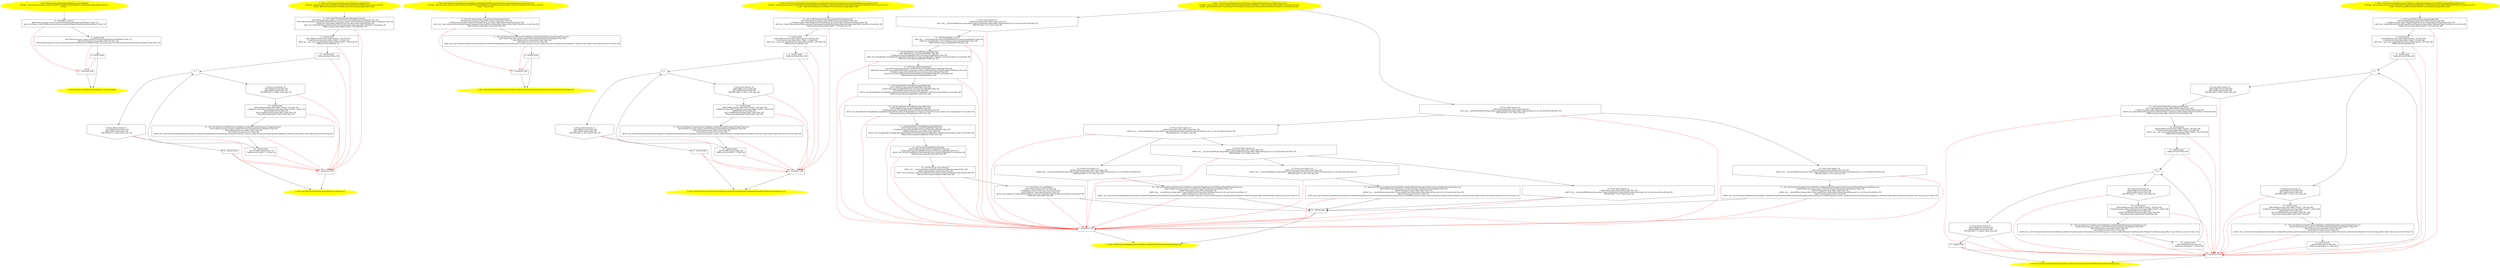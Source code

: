 /* @generated */
digraph cfg {
"org.junit.runners.model.NoGenericTypeParametersValidator.<init>(java.lang.reflect.Method).926a4b95ab3db8c13154acb5499eb45f_1" [label="1: Start NoGenericTypeParametersValidator.<init>(Method)\nFormals:  this:org.junit.runners.model.NoGenericTypeParametersValidator* method:java.lang.reflect.Method*\nLocals:  \n  " color=yellow style=filled]
	

	 "org.junit.runners.model.NoGenericTypeParametersValidator.<init>(java.lang.reflect.Method).926a4b95ab3db8c13154acb5499eb45f_1" -> "org.junit.runners.model.NoGenericTypeParametersValidator.<init>(java.lang.reflect.Method).926a4b95ab3db8c13154acb5499eb45f_4" ;
"org.junit.runners.model.NoGenericTypeParametersValidator.<init>(java.lang.reflect.Method).926a4b95ab3db8c13154acb5499eb45f_2" [label="2: Exit NoGenericTypeParametersValidator.<init>(Method) \n  " color=yellow style=filled]
	

"org.junit.runners.model.NoGenericTypeParametersValidator.<init>(java.lang.reflect.Method).926a4b95ab3db8c13154acb5499eb45f_3" [label="3:  exceptions sink \n  " shape="box"]
	

	 "org.junit.runners.model.NoGenericTypeParametersValidator.<init>(java.lang.reflect.Method).926a4b95ab3db8c13154acb5499eb45f_3" -> "org.junit.runners.model.NoGenericTypeParametersValidator.<init>(java.lang.reflect.Method).926a4b95ab3db8c13154acb5499eb45f_2" ;
"org.junit.runners.model.NoGenericTypeParametersValidator.<init>(java.lang.reflect.Method).926a4b95ab3db8c13154acb5499eb45f_4" [label="4:  Call Object.<init>() \n   n$0=*&this:org.junit.runners.model.NoGenericTypeParametersValidator* [line 14]\n  n$1=_fun_Object.<init>()(n$0:org.junit.runners.model.NoGenericTypeParametersValidator*) [line 14]\n " shape="box"]
	

	 "org.junit.runners.model.NoGenericTypeParametersValidator.<init>(java.lang.reflect.Method).926a4b95ab3db8c13154acb5499eb45f_4" -> "org.junit.runners.model.NoGenericTypeParametersValidator.<init>(java.lang.reflect.Method).926a4b95ab3db8c13154acb5499eb45f_5" ;
	 "org.junit.runners.model.NoGenericTypeParametersValidator.<init>(java.lang.reflect.Method).926a4b95ab3db8c13154acb5499eb45f_4" -> "org.junit.runners.model.NoGenericTypeParametersValidator.<init>(java.lang.reflect.Method).926a4b95ab3db8c13154acb5499eb45f_3" [color="red" ];
"org.junit.runners.model.NoGenericTypeParametersValidator.<init>(java.lang.reflect.Method).926a4b95ab3db8c13154acb5499eb45f_5" [label="5:  method_body \n   n$2=*&this:org.junit.runners.model.NoGenericTypeParametersValidator* [line 15]\n  n$3=*&method:java.lang.reflect.Method* [line 15]\n  *n$2.method:org.junit.runners.model.NoGenericTypeParametersValidator(root org.junit.runners.model.NoGenericTypeParametersValidator)=n$3 [line 15]\n " shape="box"]
	

	 "org.junit.runners.model.NoGenericTypeParametersValidator.<init>(java.lang.reflect.Method).926a4b95ab3db8c13154acb5499eb45f_5" -> "org.junit.runners.model.NoGenericTypeParametersValidator.<init>(java.lang.reflect.Method).926a4b95ab3db8c13154acb5499eb45f_6" ;
	 "org.junit.runners.model.NoGenericTypeParametersValidator.<init>(java.lang.reflect.Method).926a4b95ab3db8c13154acb5499eb45f_5" -> "org.junit.runners.model.NoGenericTypeParametersValidator.<init>(java.lang.reflect.Method).926a4b95ab3db8c13154acb5499eb45f_3" [color="red" ];
"org.junit.runners.model.NoGenericTypeParametersValidator.<init>(java.lang.reflect.Method).926a4b95ab3db8c13154acb5499eb45f_6" [label="6:  method_body \n  " shape="box"]
	

	 "org.junit.runners.model.NoGenericTypeParametersValidator.<init>(java.lang.reflect.Method).926a4b95ab3db8c13154acb5499eb45f_6" -> "org.junit.runners.model.NoGenericTypeParametersValidator.<init>(java.lang.reflect.Method).926a4b95ab3db8c13154acb5499eb45f_2" ;
	 "org.junit.runners.model.NoGenericTypeParametersValidator.<init>(java.lang.reflect.Method).926a4b95ab3db8c13154acb5499eb45f_6" -> "org.junit.runners.model.NoGenericTypeParametersValidator.<init>(java.lang.reflect.Method).926a4b95ab3db8c13154acb5499eb45f_3" [color="red" ];
"org.junit.runners.model.NoGenericTypeParametersValidator.validate(java.util.List):void.3e4088b7b89280c04db6a18aa87cb1d2_1" [label="1: Start void NoGenericTypeParametersValidator.validate(List)\nFormals:  this:org.junit.runners.model.NoGenericTypeParametersValidator* errors:java.util.List*\nLocals:  $bcvar4:void $bcvar3:void $bcvar2:void each:java.lang.reflect.Type* \n  " color=yellow style=filled]
	

	 "org.junit.runners.model.NoGenericTypeParametersValidator.validate(java.util.List):void.3e4088b7b89280c04db6a18aa87cb1d2_1" -> "org.junit.runners.model.NoGenericTypeParametersValidator.validate(java.util.List):void.3e4088b7b89280c04db6a18aa87cb1d2_4" ;
"org.junit.runners.model.NoGenericTypeParametersValidator.validate(java.util.List):void.3e4088b7b89280c04db6a18aa87cb1d2_2" [label="2: Exit void NoGenericTypeParametersValidator.validate(List) \n  " color=yellow style=filled]
	

"org.junit.runners.model.NoGenericTypeParametersValidator.validate(java.util.List):void.3e4088b7b89280c04db6a18aa87cb1d2_3" [label="3:  exceptions sink \n  " shape="box"]
	

	 "org.junit.runners.model.NoGenericTypeParametersValidator.validate(java.util.List):void.3e4088b7b89280c04db6a18aa87cb1d2_3" -> "org.junit.runners.model.NoGenericTypeParametersValidator.validate(java.util.List):void.3e4088b7b89280c04db6a18aa87cb1d2_2" ;
"org.junit.runners.model.NoGenericTypeParametersValidator.validate(java.util.List):void.3e4088b7b89280c04db6a18aa87cb1d2_4" [label="4:  Call Type[] Method.getGenericParameterTypes() \n   n$0=*&this:org.junit.runners.model.NoGenericTypeParametersValidator* [line 19]\n  n$1=*n$0.method:java.lang.reflect.Method*(root org.junit.runners.model.NoGenericTypeParametersValidator) [line 19]\n  _=*n$1:java.lang.reflect.Method*(root java.lang.reflect.Method) [line 19]\n  n$3=_fun_Type[] Method.getGenericParameterTypes()(n$1:java.lang.reflect.Method*) virtual [line 19]\n  *&$bcvar2:java.lang.reflect.Type*[_*_](*)=n$3 [line 19]\n " shape="box"]
	

	 "org.junit.runners.model.NoGenericTypeParametersValidator.validate(java.util.List):void.3e4088b7b89280c04db6a18aa87cb1d2_4" -> "org.junit.runners.model.NoGenericTypeParametersValidator.validate(java.util.List):void.3e4088b7b89280c04db6a18aa87cb1d2_5" ;
	 "org.junit.runners.model.NoGenericTypeParametersValidator.validate(java.util.List):void.3e4088b7b89280c04db6a18aa87cb1d2_4" -> "org.junit.runners.model.NoGenericTypeParametersValidator.validate(java.util.List):void.3e4088b7b89280c04db6a18aa87cb1d2_3" [color="red" ];
"org.junit.runners.model.NoGenericTypeParametersValidator.validate(java.util.List):void.3e4088b7b89280c04db6a18aa87cb1d2_5" [label="5:  method_body \n   n$4=*&$bcvar2:java.lang.reflect.Type*[_*_](*) [line 19]\n  _=*n$4:int(root java.lang.reflect.Type*[_*_]) [line 19]\n  n$6=_fun___get_array_length(n$4:java.lang.reflect.Type*[_*_](*)) [line 19]\n  *&$bcvar3:int=n$6 [line 19]\n " shape="box"]
	

	 "org.junit.runners.model.NoGenericTypeParametersValidator.validate(java.util.List):void.3e4088b7b89280c04db6a18aa87cb1d2_5" -> "org.junit.runners.model.NoGenericTypeParametersValidator.validate(java.util.List):void.3e4088b7b89280c04db6a18aa87cb1d2_6" ;
	 "org.junit.runners.model.NoGenericTypeParametersValidator.validate(java.util.List):void.3e4088b7b89280c04db6a18aa87cb1d2_5" -> "org.junit.runners.model.NoGenericTypeParametersValidator.validate(java.util.List):void.3e4088b7b89280c04db6a18aa87cb1d2_3" [color="red" ];
"org.junit.runners.model.NoGenericTypeParametersValidator.validate(java.util.List):void.3e4088b7b89280c04db6a18aa87cb1d2_6" [label="6:  method_body \n   *&$bcvar4:int=0 [line 19]\n " shape="box"]
	

	 "org.junit.runners.model.NoGenericTypeParametersValidator.validate(java.util.List):void.3e4088b7b89280c04db6a18aa87cb1d2_6" -> "org.junit.runners.model.NoGenericTypeParametersValidator.validate(java.util.List):void.3e4088b7b89280c04db6a18aa87cb1d2_9" ;
	 "org.junit.runners.model.NoGenericTypeParametersValidator.validate(java.util.List):void.3e4088b7b89280c04db6a18aa87cb1d2_6" -> "org.junit.runners.model.NoGenericTypeParametersValidator.validate(java.util.List):void.3e4088b7b89280c04db6a18aa87cb1d2_3" [color="red" ];
"org.junit.runners.model.NoGenericTypeParametersValidator.validate(java.util.List):void.3e4088b7b89280c04db6a18aa87cb1d2_7" [label="7: Prune (true branch, if) \n   n$7=*&$bcvar4:int [line 19]\n  n$8=*&$bcvar3:int [line 19]\n  PRUNE(!(n$7 >= n$8), true); [line 19]\n " shape="invhouse"]
	

	 "org.junit.runners.model.NoGenericTypeParametersValidator.validate(java.util.List):void.3e4088b7b89280c04db6a18aa87cb1d2_7" -> "org.junit.runners.model.NoGenericTypeParametersValidator.validate(java.util.List):void.3e4088b7b89280c04db6a18aa87cb1d2_10" ;
	 "org.junit.runners.model.NoGenericTypeParametersValidator.validate(java.util.List):void.3e4088b7b89280c04db6a18aa87cb1d2_7" -> "org.junit.runners.model.NoGenericTypeParametersValidator.validate(java.util.List):void.3e4088b7b89280c04db6a18aa87cb1d2_3" [color="red" ];
"org.junit.runners.model.NoGenericTypeParametersValidator.validate(java.util.List):void.3e4088b7b89280c04db6a18aa87cb1d2_8" [label="8: Prune (false branch, if) \n   n$7=*&$bcvar4:int [line 19]\n  n$8=*&$bcvar3:int [line 19]\n  PRUNE((n$7 >= n$8), false); [line 19]\n " shape="invhouse"]
	

	 "org.junit.runners.model.NoGenericTypeParametersValidator.validate(java.util.List):void.3e4088b7b89280c04db6a18aa87cb1d2_8" -> "org.junit.runners.model.NoGenericTypeParametersValidator.validate(java.util.List):void.3e4088b7b89280c04db6a18aa87cb1d2_13" ;
	 "org.junit.runners.model.NoGenericTypeParametersValidator.validate(java.util.List):void.3e4088b7b89280c04db6a18aa87cb1d2_8" -> "org.junit.runners.model.NoGenericTypeParametersValidator.validate(java.util.List):void.3e4088b7b89280c04db6a18aa87cb1d2_3" [color="red" ];
"org.junit.runners.model.NoGenericTypeParametersValidator.validate(java.util.List):void.3e4088b7b89280c04db6a18aa87cb1d2_9" [label="9: + \n  " ]
	

	 "org.junit.runners.model.NoGenericTypeParametersValidator.validate(java.util.List):void.3e4088b7b89280c04db6a18aa87cb1d2_9" -> "org.junit.runners.model.NoGenericTypeParametersValidator.validate(java.util.List):void.3e4088b7b89280c04db6a18aa87cb1d2_7" ;
	 "org.junit.runners.model.NoGenericTypeParametersValidator.validate(java.util.List):void.3e4088b7b89280c04db6a18aa87cb1d2_9" -> "org.junit.runners.model.NoGenericTypeParametersValidator.validate(java.util.List):void.3e4088b7b89280c04db6a18aa87cb1d2_8" ;
"org.junit.runners.model.NoGenericTypeParametersValidator.validate(java.util.List):void.3e4088b7b89280c04db6a18aa87cb1d2_10" [label="10:  method_body \n   n$9=*&$bcvar2:java.lang.reflect.Type*[_*_](*) [line 19]\n  _=*n$9:java.lang.reflect.Type*(root java.lang.reflect.Type*[_*_]) [line 19]\n  n$10=*&$bcvar4:int [line 19]\n  n$12=*n$9[n$10]:java.lang.reflect.Type* [line 19]\n  *&each:java.lang.reflect.Type*=n$12 [line 19]\n " shape="box"]
	

	 "org.junit.runners.model.NoGenericTypeParametersValidator.validate(java.util.List):void.3e4088b7b89280c04db6a18aa87cb1d2_10" -> "org.junit.runners.model.NoGenericTypeParametersValidator.validate(java.util.List):void.3e4088b7b89280c04db6a18aa87cb1d2_11" ;
	 "org.junit.runners.model.NoGenericTypeParametersValidator.validate(java.util.List):void.3e4088b7b89280c04db6a18aa87cb1d2_10" -> "org.junit.runners.model.NoGenericTypeParametersValidator.validate(java.util.List):void.3e4088b7b89280c04db6a18aa87cb1d2_3" [color="red" ];
"org.junit.runners.model.NoGenericTypeParametersValidator.validate(java.util.List):void.3e4088b7b89280c04db6a18aa87cb1d2_11" [label="11:  Call void NoGenericTypeParametersValidator.validateNoTypeParameterOnType(Type,List) \n   n$13=*&this:org.junit.runners.model.NoGenericTypeParametersValidator* [line 20]\n  n$14=*&each:java.lang.reflect.Type* [line 20]\n  n$15=*&errors:java.util.List* [line 20]\n  n$16=_fun_void NoGenericTypeParametersValidator.validateNoTypeParameterOnType(Type,List)(n$13:org.junit.runners.model.NoGenericTypeParametersValidator*,n$14:java.lang.reflect.Type*,n$15:java.util.List*) [line 20]\n " shape="box"]
	

	 "org.junit.runners.model.NoGenericTypeParametersValidator.validate(java.util.List):void.3e4088b7b89280c04db6a18aa87cb1d2_11" -> "org.junit.runners.model.NoGenericTypeParametersValidator.validate(java.util.List):void.3e4088b7b89280c04db6a18aa87cb1d2_12" ;
	 "org.junit.runners.model.NoGenericTypeParametersValidator.validate(java.util.List):void.3e4088b7b89280c04db6a18aa87cb1d2_11" -> "org.junit.runners.model.NoGenericTypeParametersValidator.validate(java.util.List):void.3e4088b7b89280c04db6a18aa87cb1d2_3" [color="red" ];
"org.junit.runners.model.NoGenericTypeParametersValidator.validate(java.util.List):void.3e4088b7b89280c04db6a18aa87cb1d2_12" [label="12:  method_body \n   n$17=*&$bcvar4:int [line 19]\n  *&$bcvar4:int=(n$17 + 1) [line 19]\n " shape="box"]
	

	 "org.junit.runners.model.NoGenericTypeParametersValidator.validate(java.util.List):void.3e4088b7b89280c04db6a18aa87cb1d2_12" -> "org.junit.runners.model.NoGenericTypeParametersValidator.validate(java.util.List):void.3e4088b7b89280c04db6a18aa87cb1d2_9" ;
	 "org.junit.runners.model.NoGenericTypeParametersValidator.validate(java.util.List):void.3e4088b7b89280c04db6a18aa87cb1d2_12" -> "org.junit.runners.model.NoGenericTypeParametersValidator.validate(java.util.List):void.3e4088b7b89280c04db6a18aa87cb1d2_3" [color="red" ];
"org.junit.runners.model.NoGenericTypeParametersValidator.validate(java.util.List):void.3e4088b7b89280c04db6a18aa87cb1d2_13" [label="13:  method_body \n  " shape="box"]
	

	 "org.junit.runners.model.NoGenericTypeParametersValidator.validate(java.util.List):void.3e4088b7b89280c04db6a18aa87cb1d2_13" -> "org.junit.runners.model.NoGenericTypeParametersValidator.validate(java.util.List):void.3e4088b7b89280c04db6a18aa87cb1d2_2" ;
	 "org.junit.runners.model.NoGenericTypeParametersValidator.validate(java.util.List):void.3e4088b7b89280c04db6a18aa87cb1d2_13" -> "org.junit.runners.model.NoGenericTypeParametersValidator.validate(java.util.List):void.3e4088b7b89280c04db6a18aa87cb1d2_3" [color="red" ];
"org.junit.runners.model.NoGenericTypeParametersValidator.validateNoTypeParameterOnGenericArrayType(j.1d6997e4fd994ea9397148a0c7f6451b_1" [label="1: Start void NoGenericTypeParametersValidator.validateNoTypeParameterOnGenericArrayType(GenericArrayType,List)\nFormals:  this:org.junit.runners.model.NoGenericTypeParametersValidator* arrayType:java.lang.reflect.GenericArrayType* errors:java.util.List*\nLocals:  $irvar0:void \n  " color=yellow style=filled]
	

	 "org.junit.runners.model.NoGenericTypeParametersValidator.validateNoTypeParameterOnGenericArrayType(j.1d6997e4fd994ea9397148a0c7f6451b_1" -> "org.junit.runners.model.NoGenericTypeParametersValidator.validateNoTypeParameterOnGenericArrayType(j.1d6997e4fd994ea9397148a0c7f6451b_4" ;
"org.junit.runners.model.NoGenericTypeParametersValidator.validateNoTypeParameterOnGenericArrayType(j.1d6997e4fd994ea9397148a0c7f6451b_2" [label="2: Exit void NoGenericTypeParametersValidator.validateNoTypeParameterOnGenericArrayType(GenericArrayType,List) \n  " color=yellow style=filled]
	

"org.junit.runners.model.NoGenericTypeParametersValidator.validateNoTypeParameterOnGenericArrayType(j.1d6997e4fd994ea9397148a0c7f6451b_3" [label="3:  exceptions sink \n  " shape="box"]
	

	 "org.junit.runners.model.NoGenericTypeParametersValidator.validateNoTypeParameterOnGenericArrayType(j.1d6997e4fd994ea9397148a0c7f6451b_3" -> "org.junit.runners.model.NoGenericTypeParametersValidator.validateNoTypeParameterOnGenericArrayType(j.1d6997e4fd994ea9397148a0c7f6451b_2" ;
"org.junit.runners.model.NoGenericTypeParametersValidator.validateNoTypeParameterOnGenericArrayType(j.1d6997e4fd994ea9397148a0c7f6451b_4" [label="4:  Call Type GenericArrayType.getGenericComponentType() \n   n$0=*&arrayType:java.lang.reflect.GenericArrayType* [line 56]\n  _=*n$0:java.lang.reflect.GenericArrayType*(root java.lang.reflect.GenericArrayType) [line 56]\n  n$2=_fun_Type GenericArrayType.getGenericComponentType()(n$0:java.lang.reflect.GenericArrayType*) interface virtual [line 56]\n  *&$irvar0:java.lang.reflect.Type*=n$2 [line 56]\n " shape="box"]
	

	 "org.junit.runners.model.NoGenericTypeParametersValidator.validateNoTypeParameterOnGenericArrayType(j.1d6997e4fd994ea9397148a0c7f6451b_4" -> "org.junit.runners.model.NoGenericTypeParametersValidator.validateNoTypeParameterOnGenericArrayType(j.1d6997e4fd994ea9397148a0c7f6451b_5" ;
	 "org.junit.runners.model.NoGenericTypeParametersValidator.validateNoTypeParameterOnGenericArrayType(j.1d6997e4fd994ea9397148a0c7f6451b_4" -> "org.junit.runners.model.NoGenericTypeParametersValidator.validateNoTypeParameterOnGenericArrayType(j.1d6997e4fd994ea9397148a0c7f6451b_3" [color="red" ];
"org.junit.runners.model.NoGenericTypeParametersValidator.validateNoTypeParameterOnGenericArrayType(j.1d6997e4fd994ea9397148a0c7f6451b_5" [label="5:  Call void NoGenericTypeParametersValidator.validateNoTypeParameterOnType(Type,List) \n   n$3=*&this:org.junit.runners.model.NoGenericTypeParametersValidator* [line 56]\n  n$4=*&$irvar0:java.lang.reflect.Type* [line 56]\n  n$5=*&errors:java.util.List* [line 56]\n  n$6=_fun_void NoGenericTypeParametersValidator.validateNoTypeParameterOnType(Type,List)(n$3:org.junit.runners.model.NoGenericTypeParametersValidator*,n$4:java.lang.reflect.Type*,n$5:java.util.List*) [line 56]\n " shape="box"]
	

	 "org.junit.runners.model.NoGenericTypeParametersValidator.validateNoTypeParameterOnGenericArrayType(j.1d6997e4fd994ea9397148a0c7f6451b_5" -> "org.junit.runners.model.NoGenericTypeParametersValidator.validateNoTypeParameterOnGenericArrayType(j.1d6997e4fd994ea9397148a0c7f6451b_6" ;
	 "org.junit.runners.model.NoGenericTypeParametersValidator.validateNoTypeParameterOnGenericArrayType(j.1d6997e4fd994ea9397148a0c7f6451b_5" -> "org.junit.runners.model.NoGenericTypeParametersValidator.validateNoTypeParameterOnGenericArrayType(j.1d6997e4fd994ea9397148a0c7f6451b_3" [color="red" ];
"org.junit.runners.model.NoGenericTypeParametersValidator.validateNoTypeParameterOnGenericArrayType(j.1d6997e4fd994ea9397148a0c7f6451b_6" [label="6:  method_body \n  " shape="box"]
	

	 "org.junit.runners.model.NoGenericTypeParametersValidator.validateNoTypeParameterOnGenericArrayType(j.1d6997e4fd994ea9397148a0c7f6451b_6" -> "org.junit.runners.model.NoGenericTypeParametersValidator.validateNoTypeParameterOnGenericArrayType(j.1d6997e4fd994ea9397148a0c7f6451b_2" ;
	 "org.junit.runners.model.NoGenericTypeParametersValidator.validateNoTypeParameterOnGenericArrayType(j.1d6997e4fd994ea9397148a0c7f6451b_6" -> "org.junit.runners.model.NoGenericTypeParametersValidator.validateNoTypeParameterOnGenericArrayType(j.1d6997e4fd994ea9397148a0c7f6451b_3" [color="red" ];
"org.junit.runners.model.NoGenericTypeParametersValidator.validateNoTypeParameterOnParameterizedType(.3334b3d964df669b7154c130387bc214_1" [label="1: Start void NoGenericTypeParametersValidator.validateNoTypeParameterOnParameterizedType(ParameterizedType,List)\nFormals:  this:org.junit.runners.model.NoGenericTypeParametersValidator* parameterized:java.lang.reflect.ParameterizedType* errors:java.util.List*\nLocals:  $bcvar5:void $bcvar4:void $bcvar3:void each:java.lang.reflect.Type* \n  " color=yellow style=filled]
	

	 "org.junit.runners.model.NoGenericTypeParametersValidator.validateNoTypeParameterOnParameterizedType(.3334b3d964df669b7154c130387bc214_1" -> "org.junit.runners.model.NoGenericTypeParametersValidator.validateNoTypeParameterOnParameterizedType(.3334b3d964df669b7154c130387bc214_4" ;
"org.junit.runners.model.NoGenericTypeParametersValidator.validateNoTypeParameterOnParameterizedType(.3334b3d964df669b7154c130387bc214_2" [label="2: Exit void NoGenericTypeParametersValidator.validateNoTypeParameterOnParameterizedType(ParameterizedType,List) \n  " color=yellow style=filled]
	

"org.junit.runners.model.NoGenericTypeParametersValidator.validateNoTypeParameterOnParameterizedType(.3334b3d964df669b7154c130387bc214_3" [label="3:  exceptions sink \n  " shape="box"]
	

	 "org.junit.runners.model.NoGenericTypeParametersValidator.validateNoTypeParameterOnParameterizedType(.3334b3d964df669b7154c130387bc214_3" -> "org.junit.runners.model.NoGenericTypeParametersValidator.validateNoTypeParameterOnParameterizedType(.3334b3d964df669b7154c130387bc214_2" ;
"org.junit.runners.model.NoGenericTypeParametersValidator.validateNoTypeParameterOnParameterizedType(.3334b3d964df669b7154c130387bc214_4" [label="4:  Call Type[] ParameterizedType.getActualTypeArguments() \n   n$0=*&parameterized:java.lang.reflect.ParameterizedType* [line 39]\n  _=*n$0:java.lang.reflect.ParameterizedType*(root java.lang.reflect.ParameterizedType) [line 39]\n  n$2=_fun_Type[] ParameterizedType.getActualTypeArguments()(n$0:java.lang.reflect.ParameterizedType*) interface virtual [line 39]\n  *&$bcvar3:java.lang.reflect.Type*[_*_](*)=n$2 [line 39]\n " shape="box"]
	

	 "org.junit.runners.model.NoGenericTypeParametersValidator.validateNoTypeParameterOnParameterizedType(.3334b3d964df669b7154c130387bc214_4" -> "org.junit.runners.model.NoGenericTypeParametersValidator.validateNoTypeParameterOnParameterizedType(.3334b3d964df669b7154c130387bc214_5" ;
	 "org.junit.runners.model.NoGenericTypeParametersValidator.validateNoTypeParameterOnParameterizedType(.3334b3d964df669b7154c130387bc214_4" -> "org.junit.runners.model.NoGenericTypeParametersValidator.validateNoTypeParameterOnParameterizedType(.3334b3d964df669b7154c130387bc214_3" [color="red" ];
"org.junit.runners.model.NoGenericTypeParametersValidator.validateNoTypeParameterOnParameterizedType(.3334b3d964df669b7154c130387bc214_5" [label="5:  method_body \n   n$3=*&$bcvar3:java.lang.reflect.Type*[_*_](*) [line 39]\n  _=*n$3:int(root java.lang.reflect.Type*[_*_]) [line 39]\n  n$5=_fun___get_array_length(n$3:java.lang.reflect.Type*[_*_](*)) [line 39]\n  *&$bcvar4:int=n$5 [line 39]\n " shape="box"]
	

	 "org.junit.runners.model.NoGenericTypeParametersValidator.validateNoTypeParameterOnParameterizedType(.3334b3d964df669b7154c130387bc214_5" -> "org.junit.runners.model.NoGenericTypeParametersValidator.validateNoTypeParameterOnParameterizedType(.3334b3d964df669b7154c130387bc214_6" ;
	 "org.junit.runners.model.NoGenericTypeParametersValidator.validateNoTypeParameterOnParameterizedType(.3334b3d964df669b7154c130387bc214_5" -> "org.junit.runners.model.NoGenericTypeParametersValidator.validateNoTypeParameterOnParameterizedType(.3334b3d964df669b7154c130387bc214_3" [color="red" ];
"org.junit.runners.model.NoGenericTypeParametersValidator.validateNoTypeParameterOnParameterizedType(.3334b3d964df669b7154c130387bc214_6" [label="6:  method_body \n   *&$bcvar5:int=0 [line 39]\n " shape="box"]
	

	 "org.junit.runners.model.NoGenericTypeParametersValidator.validateNoTypeParameterOnParameterizedType(.3334b3d964df669b7154c130387bc214_6" -> "org.junit.runners.model.NoGenericTypeParametersValidator.validateNoTypeParameterOnParameterizedType(.3334b3d964df669b7154c130387bc214_9" ;
	 "org.junit.runners.model.NoGenericTypeParametersValidator.validateNoTypeParameterOnParameterizedType(.3334b3d964df669b7154c130387bc214_6" -> "org.junit.runners.model.NoGenericTypeParametersValidator.validateNoTypeParameterOnParameterizedType(.3334b3d964df669b7154c130387bc214_3" [color="red" ];
"org.junit.runners.model.NoGenericTypeParametersValidator.validateNoTypeParameterOnParameterizedType(.3334b3d964df669b7154c130387bc214_7" [label="7: Prune (true branch, if) \n   n$6=*&$bcvar5:int [line 39]\n  n$7=*&$bcvar4:int [line 39]\n  PRUNE(!(n$6 >= n$7), true); [line 39]\n " shape="invhouse"]
	

	 "org.junit.runners.model.NoGenericTypeParametersValidator.validateNoTypeParameterOnParameterizedType(.3334b3d964df669b7154c130387bc214_7" -> "org.junit.runners.model.NoGenericTypeParametersValidator.validateNoTypeParameterOnParameterizedType(.3334b3d964df669b7154c130387bc214_10" ;
	 "org.junit.runners.model.NoGenericTypeParametersValidator.validateNoTypeParameterOnParameterizedType(.3334b3d964df669b7154c130387bc214_7" -> "org.junit.runners.model.NoGenericTypeParametersValidator.validateNoTypeParameterOnParameterizedType(.3334b3d964df669b7154c130387bc214_3" [color="red" ];
"org.junit.runners.model.NoGenericTypeParametersValidator.validateNoTypeParameterOnParameterizedType(.3334b3d964df669b7154c130387bc214_8" [label="8: Prune (false branch, if) \n   n$6=*&$bcvar5:int [line 39]\n  n$7=*&$bcvar4:int [line 39]\n  PRUNE((n$6 >= n$7), false); [line 39]\n " shape="invhouse"]
	

	 "org.junit.runners.model.NoGenericTypeParametersValidator.validateNoTypeParameterOnParameterizedType(.3334b3d964df669b7154c130387bc214_8" -> "org.junit.runners.model.NoGenericTypeParametersValidator.validateNoTypeParameterOnParameterizedType(.3334b3d964df669b7154c130387bc214_13" ;
	 "org.junit.runners.model.NoGenericTypeParametersValidator.validateNoTypeParameterOnParameterizedType(.3334b3d964df669b7154c130387bc214_8" -> "org.junit.runners.model.NoGenericTypeParametersValidator.validateNoTypeParameterOnParameterizedType(.3334b3d964df669b7154c130387bc214_3" [color="red" ];
"org.junit.runners.model.NoGenericTypeParametersValidator.validateNoTypeParameterOnParameterizedType(.3334b3d964df669b7154c130387bc214_9" [label="9: + \n  " ]
	

	 "org.junit.runners.model.NoGenericTypeParametersValidator.validateNoTypeParameterOnParameterizedType(.3334b3d964df669b7154c130387bc214_9" -> "org.junit.runners.model.NoGenericTypeParametersValidator.validateNoTypeParameterOnParameterizedType(.3334b3d964df669b7154c130387bc214_7" ;
	 "org.junit.runners.model.NoGenericTypeParametersValidator.validateNoTypeParameterOnParameterizedType(.3334b3d964df669b7154c130387bc214_9" -> "org.junit.runners.model.NoGenericTypeParametersValidator.validateNoTypeParameterOnParameterizedType(.3334b3d964df669b7154c130387bc214_8" ;
"org.junit.runners.model.NoGenericTypeParametersValidator.validateNoTypeParameterOnParameterizedType(.3334b3d964df669b7154c130387bc214_10" [label="10:  method_body \n   n$8=*&$bcvar3:java.lang.reflect.Type*[_*_](*) [line 39]\n  _=*n$8:java.lang.reflect.Type*(root java.lang.reflect.Type*[_*_]) [line 39]\n  n$9=*&$bcvar5:int [line 39]\n  n$11=*n$8[n$9]:java.lang.reflect.Type* [line 39]\n  *&each:java.lang.reflect.Type*=n$11 [line 39]\n " shape="box"]
	

	 "org.junit.runners.model.NoGenericTypeParametersValidator.validateNoTypeParameterOnParameterizedType(.3334b3d964df669b7154c130387bc214_10" -> "org.junit.runners.model.NoGenericTypeParametersValidator.validateNoTypeParameterOnParameterizedType(.3334b3d964df669b7154c130387bc214_11" ;
	 "org.junit.runners.model.NoGenericTypeParametersValidator.validateNoTypeParameterOnParameterizedType(.3334b3d964df669b7154c130387bc214_10" -> "org.junit.runners.model.NoGenericTypeParametersValidator.validateNoTypeParameterOnParameterizedType(.3334b3d964df669b7154c130387bc214_3" [color="red" ];
"org.junit.runners.model.NoGenericTypeParametersValidator.validateNoTypeParameterOnParameterizedType(.3334b3d964df669b7154c130387bc214_11" [label="11:  Call void NoGenericTypeParametersValidator.validateNoTypeParameterOnType(Type,List) \n   n$12=*&this:org.junit.runners.model.NoGenericTypeParametersValidator* [line 40]\n  n$13=*&each:java.lang.reflect.Type* [line 40]\n  n$14=*&errors:java.util.List* [line 40]\n  n$15=_fun_void NoGenericTypeParametersValidator.validateNoTypeParameterOnType(Type,List)(n$12:org.junit.runners.model.NoGenericTypeParametersValidator*,n$13:java.lang.reflect.Type*,n$14:java.util.List*) [line 40]\n " shape="box"]
	

	 "org.junit.runners.model.NoGenericTypeParametersValidator.validateNoTypeParameterOnParameterizedType(.3334b3d964df669b7154c130387bc214_11" -> "org.junit.runners.model.NoGenericTypeParametersValidator.validateNoTypeParameterOnParameterizedType(.3334b3d964df669b7154c130387bc214_12" ;
	 "org.junit.runners.model.NoGenericTypeParametersValidator.validateNoTypeParameterOnParameterizedType(.3334b3d964df669b7154c130387bc214_11" -> "org.junit.runners.model.NoGenericTypeParametersValidator.validateNoTypeParameterOnParameterizedType(.3334b3d964df669b7154c130387bc214_3" [color="red" ];
"org.junit.runners.model.NoGenericTypeParametersValidator.validateNoTypeParameterOnParameterizedType(.3334b3d964df669b7154c130387bc214_12" [label="12:  method_body \n   n$16=*&$bcvar5:int [line 39]\n  *&$bcvar5:int=(n$16 + 1) [line 39]\n " shape="box"]
	

	 "org.junit.runners.model.NoGenericTypeParametersValidator.validateNoTypeParameterOnParameterizedType(.3334b3d964df669b7154c130387bc214_12" -> "org.junit.runners.model.NoGenericTypeParametersValidator.validateNoTypeParameterOnParameterizedType(.3334b3d964df669b7154c130387bc214_9" ;
	 "org.junit.runners.model.NoGenericTypeParametersValidator.validateNoTypeParameterOnParameterizedType(.3334b3d964df669b7154c130387bc214_12" -> "org.junit.runners.model.NoGenericTypeParametersValidator.validateNoTypeParameterOnParameterizedType(.3334b3d964df669b7154c130387bc214_3" [color="red" ];
"org.junit.runners.model.NoGenericTypeParametersValidator.validateNoTypeParameterOnParameterizedType(.3334b3d964df669b7154c130387bc214_13" [label="13:  method_body \n  " shape="box"]
	

	 "org.junit.runners.model.NoGenericTypeParametersValidator.validateNoTypeParameterOnParameterizedType(.3334b3d964df669b7154c130387bc214_13" -> "org.junit.runners.model.NoGenericTypeParametersValidator.validateNoTypeParameterOnParameterizedType(.3334b3d964df669b7154c130387bc214_2" ;
	 "org.junit.runners.model.NoGenericTypeParametersValidator.validateNoTypeParameterOnParameterizedType(.3334b3d964df669b7154c130387bc214_13" -> "org.junit.runners.model.NoGenericTypeParametersValidator.validateNoTypeParameterOnParameterizedType(.3334b3d964df669b7154c130387bc214_3" [color="red" ];
"org.junit.runners.model.NoGenericTypeParametersValidator.validateNoTypeParameterOnType(java.lang.ref.2c2c96c562a610486c2ae596e5d0291f_1" [label="1: Start void NoGenericTypeParametersValidator.validateNoTypeParameterOnType(Type,List)\nFormals:  this:org.junit.runners.model.NoGenericTypeParametersValidator* type:java.lang.reflect.Type* errors:java.util.List*\nLocals:  $irvar8:void $irvar7:void $irvar6:void $irvar5:void $irvar4:void $irvar3:void $irvar2:void $irvar1:void $irvar0:void \n  " color=yellow style=filled]
	

	 "org.junit.runners.model.NoGenericTypeParametersValidator.validateNoTypeParameterOnType(java.lang.ref.2c2c96c562a610486c2ae596e5d0291f_1" -> "org.junit.runners.model.NoGenericTypeParametersValidator.validateNoTypeParameterOnType(java.lang.ref.2c2c96c562a610486c2ae596e5d0291f_4" ;
	 "org.junit.runners.model.NoGenericTypeParametersValidator.validateNoTypeParameterOnType(java.lang.ref.2c2c96c562a610486c2ae596e5d0291f_1" -> "org.junit.runners.model.NoGenericTypeParametersValidator.validateNoTypeParameterOnType(java.lang.ref.2c2c96c562a610486c2ae596e5d0291f_5" ;
"org.junit.runners.model.NoGenericTypeParametersValidator.validateNoTypeParameterOnType(java.lang.ref.2c2c96c562a610486c2ae596e5d0291f_2" [label="2: Exit void NoGenericTypeParametersValidator.validateNoTypeParameterOnType(Type,List) \n  " color=yellow style=filled]
	

"org.junit.runners.model.NoGenericTypeParametersValidator.validateNoTypeParameterOnType(java.lang.ref.2c2c96c562a610486c2ae596e5d0291f_3" [label="3:  exceptions sink \n  " shape="box"]
	

	 "org.junit.runners.model.NoGenericTypeParametersValidator.validateNoTypeParameterOnType(java.lang.ref.2c2c96c562a610486c2ae596e5d0291f_3" -> "org.junit.runners.model.NoGenericTypeParametersValidator.validateNoTypeParameterOnType(java.lang.ref.2c2c96c562a610486c2ae596e5d0291f_2" ;
"org.junit.runners.model.NoGenericTypeParametersValidator.validateNoTypeParameterOnType(java.lang.ref.2c2c96c562a610486c2ae596e5d0291f_4" [label="4: Prune (true branch, if) \n   n$0=*&type:java.lang.reflect.Type* [line 25]\n  n$1=_fun___instanceof(n$0:java.lang.reflect.Type*,sizeof(t=java.lang.reflect.TypeVariable;sub_t=( sub )(instof)):void) [line 25]\n  PRUNE(!(n$1 == 0), true); [line 25]\n " shape="invhouse"]
	

	 "org.junit.runners.model.NoGenericTypeParametersValidator.validateNoTypeParameterOnType(java.lang.ref.2c2c96c562a610486c2ae596e5d0291f_4" -> "org.junit.runners.model.NoGenericTypeParametersValidator.validateNoTypeParameterOnType(java.lang.ref.2c2c96c562a610486c2ae596e5d0291f_6" ;
	 "org.junit.runners.model.NoGenericTypeParametersValidator.validateNoTypeParameterOnType(java.lang.ref.2c2c96c562a610486c2ae596e5d0291f_4" -> "org.junit.runners.model.NoGenericTypeParametersValidator.validateNoTypeParameterOnType(java.lang.ref.2c2c96c562a610486c2ae596e5d0291f_3" [color="red" ];
"org.junit.runners.model.NoGenericTypeParametersValidator.validateNoTypeParameterOnType(java.lang.ref.2c2c96c562a610486c2ae596e5d0291f_5" [label="5: Prune (false branch, if) \n   n$0=*&type:java.lang.reflect.Type* [line 25]\n  n$1=_fun___instanceof(n$0:java.lang.reflect.Type*,sizeof(t=java.lang.reflect.TypeVariable;sub_t=( sub )(instof)):void) [line 25]\n  PRUNE((n$1 == 0), false); [line 25]\n " shape="invhouse"]
	

	 "org.junit.runners.model.NoGenericTypeParametersValidator.validateNoTypeParameterOnType(java.lang.ref.2c2c96c562a610486c2ae596e5d0291f_5" -> "org.junit.runners.model.NoGenericTypeParametersValidator.validateNoTypeParameterOnType(java.lang.ref.2c2c96c562a610486c2ae596e5d0291f_15" ;
	 "org.junit.runners.model.NoGenericTypeParametersValidator.validateNoTypeParameterOnType(java.lang.ref.2c2c96c562a610486c2ae596e5d0291f_5" -> "org.junit.runners.model.NoGenericTypeParametersValidator.validateNoTypeParameterOnType(java.lang.ref.2c2c96c562a610486c2ae596e5d0291f_16" ;
	 "org.junit.runners.model.NoGenericTypeParametersValidator.validateNoTypeParameterOnType(java.lang.ref.2c2c96c562a610486c2ae596e5d0291f_5" -> "org.junit.runners.model.NoGenericTypeParametersValidator.validateNoTypeParameterOnType(java.lang.ref.2c2c96c562a610486c2ae596e5d0291f_3" [color="red" ];
"org.junit.runners.model.NoGenericTypeParametersValidator.validateNoTypeParameterOnType(java.lang.ref.2c2c96c562a610486c2ae596e5d0291f_6" [label="6:  Call StringBuilder.<init>() \n   n$2=_fun___new(sizeof(t=java.lang.StringBuilder):java.lang.StringBuilder*) [line 26]\n  n$3=_fun_StringBuilder.<init>()(n$2:java.lang.StringBuilder*) [line 26]\n  *&$irvar0:java.lang.StringBuilder*=n$2 [line 26]\n " shape="box"]
	

	 "org.junit.runners.model.NoGenericTypeParametersValidator.validateNoTypeParameterOnType(java.lang.ref.2c2c96c562a610486c2ae596e5d0291f_6" -> "org.junit.runners.model.NoGenericTypeParametersValidator.validateNoTypeParameterOnType(java.lang.ref.2c2c96c562a610486c2ae596e5d0291f_7" ;
	 "org.junit.runners.model.NoGenericTypeParametersValidator.validateNoTypeParameterOnType(java.lang.ref.2c2c96c562a610486c2ae596e5d0291f_6" -> "org.junit.runners.model.NoGenericTypeParametersValidator.validateNoTypeParameterOnType(java.lang.ref.2c2c96c562a610486c2ae596e5d0291f_3" [color="red" ];
"org.junit.runners.model.NoGenericTypeParametersValidator.validateNoTypeParameterOnType(java.lang.ref.2c2c96c562a610486c2ae596e5d0291f_7" [label="7:  Call StringBuilder StringBuilder.append(String) \n   n$4=*&$irvar0:java.lang.StringBuilder* [line 26]\n  _=*n$4:java.lang.StringBuilder*(root java.lang.StringBuilder) [line 26]\n  n$6=_fun_StringBuilder StringBuilder.append(String)(n$4:java.lang.StringBuilder*,\"Method \":java.lang.Object*) virtual [line 26]\n  *&$irvar1:java.lang.StringBuilder*=n$6 [line 26]\n " shape="box"]
	

	 "org.junit.runners.model.NoGenericTypeParametersValidator.validateNoTypeParameterOnType(java.lang.ref.2c2c96c562a610486c2ae596e5d0291f_7" -> "org.junit.runners.model.NoGenericTypeParametersValidator.validateNoTypeParameterOnType(java.lang.ref.2c2c96c562a610486c2ae596e5d0291f_8" ;
	 "org.junit.runners.model.NoGenericTypeParametersValidator.validateNoTypeParameterOnType(java.lang.ref.2c2c96c562a610486c2ae596e5d0291f_7" -> "org.junit.runners.model.NoGenericTypeParametersValidator.validateNoTypeParameterOnType(java.lang.ref.2c2c96c562a610486c2ae596e5d0291f_3" [color="red" ];
"org.junit.runners.model.NoGenericTypeParametersValidator.validateNoTypeParameterOnType(java.lang.ref.2c2c96c562a610486c2ae596e5d0291f_8" [label="8:  Call String Method.getName() \n   n$7=*&this:org.junit.runners.model.NoGenericTypeParametersValidator* [line 26]\n  n$8=*n$7.method:java.lang.reflect.Method*(root org.junit.runners.model.NoGenericTypeParametersValidator) [line 26]\n  _=*n$8:java.lang.reflect.Method*(root java.lang.reflect.Method) [line 26]\n  n$10=_fun_String Method.getName()(n$8:java.lang.reflect.Method*) virtual [line 26]\n  *&$irvar2:java.lang.String*=n$10 [line 26]\n " shape="box"]
	

	 "org.junit.runners.model.NoGenericTypeParametersValidator.validateNoTypeParameterOnType(java.lang.ref.2c2c96c562a610486c2ae596e5d0291f_8" -> "org.junit.runners.model.NoGenericTypeParametersValidator.validateNoTypeParameterOnType(java.lang.ref.2c2c96c562a610486c2ae596e5d0291f_9" ;
	 "org.junit.runners.model.NoGenericTypeParametersValidator.validateNoTypeParameterOnType(java.lang.ref.2c2c96c562a610486c2ae596e5d0291f_8" -> "org.junit.runners.model.NoGenericTypeParametersValidator.validateNoTypeParameterOnType(java.lang.ref.2c2c96c562a610486c2ae596e5d0291f_3" [color="red" ];
"org.junit.runners.model.NoGenericTypeParametersValidator.validateNoTypeParameterOnType(java.lang.ref.2c2c96c562a610486c2ae596e5d0291f_9" [label="9:  Call StringBuilder StringBuilder.append(String) \n   n$11=*&$irvar1:java.lang.StringBuilder* [line 26]\n  _=*n$11:java.lang.StringBuilder*(root java.lang.StringBuilder) [line 26]\n  n$13=*&$irvar2:java.lang.String* [line 26]\n  n$14=_fun_StringBuilder StringBuilder.append(String)(n$11:java.lang.StringBuilder*,n$13:java.lang.String*) virtual [line 26]\n  *&$irvar3:java.lang.StringBuilder*=n$14 [line 26]\n " shape="box"]
	

	 "org.junit.runners.model.NoGenericTypeParametersValidator.validateNoTypeParameterOnType(java.lang.ref.2c2c96c562a610486c2ae596e5d0291f_9" -> "org.junit.runners.model.NoGenericTypeParametersValidator.validateNoTypeParameterOnType(java.lang.ref.2c2c96c562a610486c2ae596e5d0291f_10" ;
	 "org.junit.runners.model.NoGenericTypeParametersValidator.validateNoTypeParameterOnType(java.lang.ref.2c2c96c562a610486c2ae596e5d0291f_9" -> "org.junit.runners.model.NoGenericTypeParametersValidator.validateNoTypeParameterOnType(java.lang.ref.2c2c96c562a610486c2ae596e5d0291f_3" [color="red" ];
"org.junit.runners.model.NoGenericTypeParametersValidator.validateNoTypeParameterOnType(java.lang.ref.2c2c96c562a610486c2ae596e5d0291f_10" [label="10:  Call StringBuilder StringBuilder.append(String) \n   n$15=*&$irvar3:java.lang.StringBuilder* [line 26]\n  _=*n$15:java.lang.StringBuilder*(root java.lang.StringBuilder) [line 26]\n  n$17=_fun_StringBuilder StringBuilder.append(String)(n$15:java.lang.StringBuilder*,\"() contains unresolved type variable \":java.lang.Object*) virtual [line 26]\n  *&$irvar4:java.lang.StringBuilder*=n$17 [line 26]\n " shape="box"]
	

	 "org.junit.runners.model.NoGenericTypeParametersValidator.validateNoTypeParameterOnType(java.lang.ref.2c2c96c562a610486c2ae596e5d0291f_10" -> "org.junit.runners.model.NoGenericTypeParametersValidator.validateNoTypeParameterOnType(java.lang.ref.2c2c96c562a610486c2ae596e5d0291f_11" ;
	 "org.junit.runners.model.NoGenericTypeParametersValidator.validateNoTypeParameterOnType(java.lang.ref.2c2c96c562a610486c2ae596e5d0291f_10" -> "org.junit.runners.model.NoGenericTypeParametersValidator.validateNoTypeParameterOnType(java.lang.ref.2c2c96c562a610486c2ae596e5d0291f_3" [color="red" ];
"org.junit.runners.model.NoGenericTypeParametersValidator.validateNoTypeParameterOnType(java.lang.ref.2c2c96c562a610486c2ae596e5d0291f_11" [label="11:  Call StringBuilder StringBuilder.append(Object) \n   n$18=*&$irvar4:java.lang.StringBuilder* [line 26]\n  _=*n$18:java.lang.StringBuilder*(root java.lang.StringBuilder) [line 26]\n  n$20=*&type:java.lang.reflect.Type* [line 26]\n  n$21=_fun_StringBuilder StringBuilder.append(Object)(n$18:java.lang.StringBuilder*,n$20:java.lang.reflect.Type*) virtual [line 26]\n  *&$irvar5:java.lang.StringBuilder*=n$21 [line 26]\n " shape="box"]
	

	 "org.junit.runners.model.NoGenericTypeParametersValidator.validateNoTypeParameterOnType(java.lang.ref.2c2c96c562a610486c2ae596e5d0291f_11" -> "org.junit.runners.model.NoGenericTypeParametersValidator.validateNoTypeParameterOnType(java.lang.ref.2c2c96c562a610486c2ae596e5d0291f_12" ;
	 "org.junit.runners.model.NoGenericTypeParametersValidator.validateNoTypeParameterOnType(java.lang.ref.2c2c96c562a610486c2ae596e5d0291f_11" -> "org.junit.runners.model.NoGenericTypeParametersValidator.validateNoTypeParameterOnType(java.lang.ref.2c2c96c562a610486c2ae596e5d0291f_3" [color="red" ];
"org.junit.runners.model.NoGenericTypeParametersValidator.validateNoTypeParameterOnType(java.lang.ref.2c2c96c562a610486c2ae596e5d0291f_12" [label="12:  Call String StringBuilder.toString() \n   n$22=*&$irvar5:java.lang.StringBuilder* [line 26]\n  _=*n$22:java.lang.StringBuilder*(root java.lang.StringBuilder) [line 26]\n  n$24=_fun_String StringBuilder.toString()(n$22:java.lang.StringBuilder*) virtual [line 26]\n  *&$irvar6:java.lang.String*=n$24 [line 26]\n " shape="box"]
	

	 "org.junit.runners.model.NoGenericTypeParametersValidator.validateNoTypeParameterOnType(java.lang.ref.2c2c96c562a610486c2ae596e5d0291f_12" -> "org.junit.runners.model.NoGenericTypeParametersValidator.validateNoTypeParameterOnType(java.lang.ref.2c2c96c562a610486c2ae596e5d0291f_13" ;
	 "org.junit.runners.model.NoGenericTypeParametersValidator.validateNoTypeParameterOnType(java.lang.ref.2c2c96c562a610486c2ae596e5d0291f_12" -> "org.junit.runners.model.NoGenericTypeParametersValidator.validateNoTypeParameterOnType(java.lang.ref.2c2c96c562a610486c2ae596e5d0291f_3" [color="red" ];
"org.junit.runners.model.NoGenericTypeParametersValidator.validateNoTypeParameterOnType(java.lang.ref.2c2c96c562a610486c2ae596e5d0291f_13" [label="13:  Call Exception.<init>(String) \n   n$25=_fun___new(sizeof(t=java.lang.Exception):java.lang.Exception*) [line 26]\n  n$26=*&$irvar6:java.lang.String* [line 26]\n  n$27=_fun_Exception.<init>(String)(n$25:java.lang.Exception*,n$26:java.lang.String*) [line 26]\n  *&$irvar7:java.lang.Exception*=n$25 [line 26]\n " shape="box"]
	

	 "org.junit.runners.model.NoGenericTypeParametersValidator.validateNoTypeParameterOnType(java.lang.ref.2c2c96c562a610486c2ae596e5d0291f_13" -> "org.junit.runners.model.NoGenericTypeParametersValidator.validateNoTypeParameterOnType(java.lang.ref.2c2c96c562a610486c2ae596e5d0291f_14" ;
	 "org.junit.runners.model.NoGenericTypeParametersValidator.validateNoTypeParameterOnType(java.lang.ref.2c2c96c562a610486c2ae596e5d0291f_13" -> "org.junit.runners.model.NoGenericTypeParametersValidator.validateNoTypeParameterOnType(java.lang.ref.2c2c96c562a610486c2ae596e5d0291f_3" [color="red" ];
"org.junit.runners.model.NoGenericTypeParametersValidator.validateNoTypeParameterOnType(java.lang.ref.2c2c96c562a610486c2ae596e5d0291f_14" [label="14:  Call boolean List.add(Object) \n   n$28=*&errors:java.util.List* [line 26]\n  _=*n$28:java.util.List*(root java.util.List) [line 26]\n  n$30=*&$irvar7:java.lang.Exception* [line 26]\n  n$31=_fun_boolean List.add(Object)(n$28:java.util.List*,n$30:java.lang.Exception*) interface virtual [line 26]\n  *&$irvar8:_Bool=n$31 [line 26]\n " shape="box"]
	

	 "org.junit.runners.model.NoGenericTypeParametersValidator.validateNoTypeParameterOnType(java.lang.ref.2c2c96c562a610486c2ae596e5d0291f_14" -> "org.junit.runners.model.NoGenericTypeParametersValidator.validateNoTypeParameterOnType(java.lang.ref.2c2c96c562a610486c2ae596e5d0291f_24" ;
	 "org.junit.runners.model.NoGenericTypeParametersValidator.validateNoTypeParameterOnType(java.lang.ref.2c2c96c562a610486c2ae596e5d0291f_14" -> "org.junit.runners.model.NoGenericTypeParametersValidator.validateNoTypeParameterOnType(java.lang.ref.2c2c96c562a610486c2ae596e5d0291f_3" [color="red" ];
"org.junit.runners.model.NoGenericTypeParametersValidator.validateNoTypeParameterOnType(java.lang.ref.2c2c96c562a610486c2ae596e5d0291f_15" [label="15: Prune (true branch, if) \n   n$32=*&type:java.lang.reflect.Type* [line 28]\n  n$33=_fun___instanceof(n$32:java.lang.reflect.Type*,sizeof(t=java.lang.reflect.ParameterizedType;sub_t=( sub )(instof)):void) [line 28]\n  PRUNE(!(n$33 == 0), true); [line 28]\n " shape="invhouse"]
	

	 "org.junit.runners.model.NoGenericTypeParametersValidator.validateNoTypeParameterOnType(java.lang.ref.2c2c96c562a610486c2ae596e5d0291f_15" -> "org.junit.runners.model.NoGenericTypeParametersValidator.validateNoTypeParameterOnType(java.lang.ref.2c2c96c562a610486c2ae596e5d0291f_17" ;
	 "org.junit.runners.model.NoGenericTypeParametersValidator.validateNoTypeParameterOnType(java.lang.ref.2c2c96c562a610486c2ae596e5d0291f_15" -> "org.junit.runners.model.NoGenericTypeParametersValidator.validateNoTypeParameterOnType(java.lang.ref.2c2c96c562a610486c2ae596e5d0291f_3" [color="red" ];
"org.junit.runners.model.NoGenericTypeParametersValidator.validateNoTypeParameterOnType(java.lang.ref.2c2c96c562a610486c2ae596e5d0291f_16" [label="16: Prune (false branch, if) \n   n$32=*&type:java.lang.reflect.Type* [line 28]\n  n$33=_fun___instanceof(n$32:java.lang.reflect.Type*,sizeof(t=java.lang.reflect.ParameterizedType;sub_t=( sub )(instof)):void) [line 28]\n  PRUNE((n$33 == 0), false); [line 28]\n " shape="invhouse"]
	

	 "org.junit.runners.model.NoGenericTypeParametersValidator.validateNoTypeParameterOnType(java.lang.ref.2c2c96c562a610486c2ae596e5d0291f_16" -> "org.junit.runners.model.NoGenericTypeParametersValidator.validateNoTypeParameterOnType(java.lang.ref.2c2c96c562a610486c2ae596e5d0291f_18" ;
	 "org.junit.runners.model.NoGenericTypeParametersValidator.validateNoTypeParameterOnType(java.lang.ref.2c2c96c562a610486c2ae596e5d0291f_16" -> "org.junit.runners.model.NoGenericTypeParametersValidator.validateNoTypeParameterOnType(java.lang.ref.2c2c96c562a610486c2ae596e5d0291f_19" ;
	 "org.junit.runners.model.NoGenericTypeParametersValidator.validateNoTypeParameterOnType(java.lang.ref.2c2c96c562a610486c2ae596e5d0291f_16" -> "org.junit.runners.model.NoGenericTypeParametersValidator.validateNoTypeParameterOnType(java.lang.ref.2c2c96c562a610486c2ae596e5d0291f_3" [color="red" ];
"org.junit.runners.model.NoGenericTypeParametersValidator.validateNoTypeParameterOnType(java.lang.ref.2c2c96c562a610486c2ae596e5d0291f_17" [label="17:  Call void NoGenericTypeParametersValidator.validateNoTypeParameterOnParameterizedType(ParameterizedType,List) \n   n$34=*&this:org.junit.runners.model.NoGenericTypeParametersValidator* [line 29]\n  n$35=*&type:java.lang.reflect.Type* [line 29]\n  n$36=_fun___cast(n$35:java.lang.reflect.Type*,sizeof(t=java.lang.reflect.ParameterizedType;sub_t=( sub )(cast)):void) [line 29]\n  n$37=*&errors:java.util.List* [line 29]\n  n$38=_fun_void NoGenericTypeParametersValidator.validateNoTypeParameterOnParameterizedType(ParameterizedType,List)(n$34:org.junit.runners.model.NoGenericTypeParametersValidator*,n$36:java.lang.reflect.ParameterizedType*,n$37:java.util.List*) [line 29]\n " shape="box"]
	

	 "org.junit.runners.model.NoGenericTypeParametersValidator.validateNoTypeParameterOnType(java.lang.ref.2c2c96c562a610486c2ae596e5d0291f_17" -> "org.junit.runners.model.NoGenericTypeParametersValidator.validateNoTypeParameterOnType(java.lang.ref.2c2c96c562a610486c2ae596e5d0291f_24" ;
	 "org.junit.runners.model.NoGenericTypeParametersValidator.validateNoTypeParameterOnType(java.lang.ref.2c2c96c562a610486c2ae596e5d0291f_17" -> "org.junit.runners.model.NoGenericTypeParametersValidator.validateNoTypeParameterOnType(java.lang.ref.2c2c96c562a610486c2ae596e5d0291f_3" [color="red" ];
"org.junit.runners.model.NoGenericTypeParametersValidator.validateNoTypeParameterOnType(java.lang.ref.2c2c96c562a610486c2ae596e5d0291f_18" [label="18: Prune (true branch, if) \n   n$39=*&type:java.lang.reflect.Type* [line 30]\n  n$40=_fun___instanceof(n$39:java.lang.reflect.Type*,sizeof(t=java.lang.reflect.WildcardType;sub_t=( sub )(instof)):void) [line 30]\n  PRUNE(!(n$40 == 0), true); [line 30]\n " shape="invhouse"]
	

	 "org.junit.runners.model.NoGenericTypeParametersValidator.validateNoTypeParameterOnType(java.lang.ref.2c2c96c562a610486c2ae596e5d0291f_18" -> "org.junit.runners.model.NoGenericTypeParametersValidator.validateNoTypeParameterOnType(java.lang.ref.2c2c96c562a610486c2ae596e5d0291f_20" ;
	 "org.junit.runners.model.NoGenericTypeParametersValidator.validateNoTypeParameterOnType(java.lang.ref.2c2c96c562a610486c2ae596e5d0291f_18" -> "org.junit.runners.model.NoGenericTypeParametersValidator.validateNoTypeParameterOnType(java.lang.ref.2c2c96c562a610486c2ae596e5d0291f_3" [color="red" ];
"org.junit.runners.model.NoGenericTypeParametersValidator.validateNoTypeParameterOnType(java.lang.ref.2c2c96c562a610486c2ae596e5d0291f_19" [label="19: Prune (false branch, if) \n   n$39=*&type:java.lang.reflect.Type* [line 30]\n  n$40=_fun___instanceof(n$39:java.lang.reflect.Type*,sizeof(t=java.lang.reflect.WildcardType;sub_t=( sub )(instof)):void) [line 30]\n  PRUNE((n$40 == 0), false); [line 30]\n " shape="invhouse"]
	

	 "org.junit.runners.model.NoGenericTypeParametersValidator.validateNoTypeParameterOnType(java.lang.ref.2c2c96c562a610486c2ae596e5d0291f_19" -> "org.junit.runners.model.NoGenericTypeParametersValidator.validateNoTypeParameterOnType(java.lang.ref.2c2c96c562a610486c2ae596e5d0291f_21" ;
	 "org.junit.runners.model.NoGenericTypeParametersValidator.validateNoTypeParameterOnType(java.lang.ref.2c2c96c562a610486c2ae596e5d0291f_19" -> "org.junit.runners.model.NoGenericTypeParametersValidator.validateNoTypeParameterOnType(java.lang.ref.2c2c96c562a610486c2ae596e5d0291f_22" ;
	 "org.junit.runners.model.NoGenericTypeParametersValidator.validateNoTypeParameterOnType(java.lang.ref.2c2c96c562a610486c2ae596e5d0291f_19" -> "org.junit.runners.model.NoGenericTypeParametersValidator.validateNoTypeParameterOnType(java.lang.ref.2c2c96c562a610486c2ae596e5d0291f_3" [color="red" ];
"org.junit.runners.model.NoGenericTypeParametersValidator.validateNoTypeParameterOnType(java.lang.ref.2c2c96c562a610486c2ae596e5d0291f_20" [label="20:  Call void NoGenericTypeParametersValidator.validateNoTypeParameterOnWildcardType(WildcardType,List) \n   n$41=*&this:org.junit.runners.model.NoGenericTypeParametersValidator* [line 31]\n  n$42=*&type:java.lang.reflect.Type* [line 31]\n  n$43=_fun___cast(n$42:java.lang.reflect.Type*,sizeof(t=java.lang.reflect.WildcardType;sub_t=( sub )(cast)):void) [line 31]\n  n$44=*&errors:java.util.List* [line 31]\n  n$45=_fun_void NoGenericTypeParametersValidator.validateNoTypeParameterOnWildcardType(WildcardType,List)(n$41:org.junit.runners.model.NoGenericTypeParametersValidator*,n$43:java.lang.reflect.WildcardType*,n$44:java.util.List*) [line 31]\n " shape="box"]
	

	 "org.junit.runners.model.NoGenericTypeParametersValidator.validateNoTypeParameterOnType(java.lang.ref.2c2c96c562a610486c2ae596e5d0291f_20" -> "org.junit.runners.model.NoGenericTypeParametersValidator.validateNoTypeParameterOnType(java.lang.ref.2c2c96c562a610486c2ae596e5d0291f_24" ;
	 "org.junit.runners.model.NoGenericTypeParametersValidator.validateNoTypeParameterOnType(java.lang.ref.2c2c96c562a610486c2ae596e5d0291f_20" -> "org.junit.runners.model.NoGenericTypeParametersValidator.validateNoTypeParameterOnType(java.lang.ref.2c2c96c562a610486c2ae596e5d0291f_3" [color="red" ];
"org.junit.runners.model.NoGenericTypeParametersValidator.validateNoTypeParameterOnType(java.lang.ref.2c2c96c562a610486c2ae596e5d0291f_21" [label="21: Prune (true branch, if) \n   n$46=*&type:java.lang.reflect.Type* [line 32]\n  n$47=_fun___instanceof(n$46:java.lang.reflect.Type*,sizeof(t=java.lang.reflect.GenericArrayType;sub_t=( sub )(instof)):void) [line 32]\n  PRUNE(!(n$47 == 0), true); [line 32]\n " shape="invhouse"]
	

	 "org.junit.runners.model.NoGenericTypeParametersValidator.validateNoTypeParameterOnType(java.lang.ref.2c2c96c562a610486c2ae596e5d0291f_21" -> "org.junit.runners.model.NoGenericTypeParametersValidator.validateNoTypeParameterOnType(java.lang.ref.2c2c96c562a610486c2ae596e5d0291f_23" ;
	 "org.junit.runners.model.NoGenericTypeParametersValidator.validateNoTypeParameterOnType(java.lang.ref.2c2c96c562a610486c2ae596e5d0291f_21" -> "org.junit.runners.model.NoGenericTypeParametersValidator.validateNoTypeParameterOnType(java.lang.ref.2c2c96c562a610486c2ae596e5d0291f_3" [color="red" ];
"org.junit.runners.model.NoGenericTypeParametersValidator.validateNoTypeParameterOnType(java.lang.ref.2c2c96c562a610486c2ae596e5d0291f_22" [label="22: Prune (false branch, if) \n   n$46=*&type:java.lang.reflect.Type* [line 32]\n  n$47=_fun___instanceof(n$46:java.lang.reflect.Type*,sizeof(t=java.lang.reflect.GenericArrayType;sub_t=( sub )(instof)):void) [line 32]\n  PRUNE((n$47 == 0), false); [line 32]\n " shape="invhouse"]
	

	 "org.junit.runners.model.NoGenericTypeParametersValidator.validateNoTypeParameterOnType(java.lang.ref.2c2c96c562a610486c2ae596e5d0291f_22" -> "org.junit.runners.model.NoGenericTypeParametersValidator.validateNoTypeParameterOnType(java.lang.ref.2c2c96c562a610486c2ae596e5d0291f_24" ;
	 "org.junit.runners.model.NoGenericTypeParametersValidator.validateNoTypeParameterOnType(java.lang.ref.2c2c96c562a610486c2ae596e5d0291f_22" -> "org.junit.runners.model.NoGenericTypeParametersValidator.validateNoTypeParameterOnType(java.lang.ref.2c2c96c562a610486c2ae596e5d0291f_3" [color="red" ];
"org.junit.runners.model.NoGenericTypeParametersValidator.validateNoTypeParameterOnType(java.lang.ref.2c2c96c562a610486c2ae596e5d0291f_23" [label="23:  Call void NoGenericTypeParametersValidator.validateNoTypeParameterOnGenericArrayType(GenericArrayType,List) \n   n$48=*&this:org.junit.runners.model.NoGenericTypeParametersValidator* [line 33]\n  n$49=*&type:java.lang.reflect.Type* [line 33]\n  n$50=_fun___cast(n$49:java.lang.reflect.Type*,sizeof(t=java.lang.reflect.GenericArrayType;sub_t=( sub )(cast)):void) [line 33]\n  n$51=*&errors:java.util.List* [line 33]\n  n$52=_fun_void NoGenericTypeParametersValidator.validateNoTypeParameterOnGenericArrayType(GenericArrayType,List)(n$48:org.junit.runners.model.NoGenericTypeParametersValidator*,n$50:java.lang.reflect.GenericArrayType*,n$51:java.util.List*) [line 33]\n " shape="box"]
	

	 "org.junit.runners.model.NoGenericTypeParametersValidator.validateNoTypeParameterOnType(java.lang.ref.2c2c96c562a610486c2ae596e5d0291f_23" -> "org.junit.runners.model.NoGenericTypeParametersValidator.validateNoTypeParameterOnType(java.lang.ref.2c2c96c562a610486c2ae596e5d0291f_24" ;
	 "org.junit.runners.model.NoGenericTypeParametersValidator.validateNoTypeParameterOnType(java.lang.ref.2c2c96c562a610486c2ae596e5d0291f_23" -> "org.junit.runners.model.NoGenericTypeParametersValidator.validateNoTypeParameterOnType(java.lang.ref.2c2c96c562a610486c2ae596e5d0291f_3" [color="red" ];
"org.junit.runners.model.NoGenericTypeParametersValidator.validateNoTypeParameterOnType(java.lang.ref.2c2c96c562a610486c2ae596e5d0291f_24" [label="24:  method_body \n  " shape="box"]
	

	 "org.junit.runners.model.NoGenericTypeParametersValidator.validateNoTypeParameterOnType(java.lang.ref.2c2c96c562a610486c2ae596e5d0291f_24" -> "org.junit.runners.model.NoGenericTypeParametersValidator.validateNoTypeParameterOnType(java.lang.ref.2c2c96c562a610486c2ae596e5d0291f_2" ;
	 "org.junit.runners.model.NoGenericTypeParametersValidator.validateNoTypeParameterOnType(java.lang.ref.2c2c96c562a610486c2ae596e5d0291f_24" -> "org.junit.runners.model.NoGenericTypeParametersValidator.validateNoTypeParameterOnType(java.lang.ref.2c2c96c562a610486c2ae596e5d0291f_3" [color="red" ];
"org.junit.runners.model.NoGenericTypeParametersValidator.validateNoTypeParameterOnWildcardType(java..f19f49b7ec7bc7edbd73fe9417b88c58_1" [label="1: Start void NoGenericTypeParametersValidator.validateNoTypeParameterOnWildcardType(WildcardType,List)\nFormals:  this:org.junit.runners.model.NoGenericTypeParametersValidator* wildcard:java.lang.reflect.WildcardType* errors:java.util.List*\nLocals:  $bcvar5:void $bcvar4:void $bcvar3:void each:java.lang.reflect.Type* \n  " color=yellow style=filled]
	

	 "org.junit.runners.model.NoGenericTypeParametersValidator.validateNoTypeParameterOnWildcardType(java..f19f49b7ec7bc7edbd73fe9417b88c58_1" -> "org.junit.runners.model.NoGenericTypeParametersValidator.validateNoTypeParameterOnWildcardType(java..f19f49b7ec7bc7edbd73fe9417b88c58_4" ;
"org.junit.runners.model.NoGenericTypeParametersValidator.validateNoTypeParameterOnWildcardType(java..f19f49b7ec7bc7edbd73fe9417b88c58_2" [label="2: Exit void NoGenericTypeParametersValidator.validateNoTypeParameterOnWildcardType(WildcardType,List) \n  " color=yellow style=filled]
	

"org.junit.runners.model.NoGenericTypeParametersValidator.validateNoTypeParameterOnWildcardType(java..f19f49b7ec7bc7edbd73fe9417b88c58_3" [label="3:  exceptions sink \n  " shape="box"]
	

	 "org.junit.runners.model.NoGenericTypeParametersValidator.validateNoTypeParameterOnWildcardType(java..f19f49b7ec7bc7edbd73fe9417b88c58_3" -> "org.junit.runners.model.NoGenericTypeParametersValidator.validateNoTypeParameterOnWildcardType(java..f19f49b7ec7bc7edbd73fe9417b88c58_2" ;
"org.junit.runners.model.NoGenericTypeParametersValidator.validateNoTypeParameterOnWildcardType(java..f19f49b7ec7bc7edbd73fe9417b88c58_4" [label="4:  Call Type[] WildcardType.getUpperBounds() \n   n$0=*&wildcard:java.lang.reflect.WildcardType* [line 46]\n  _=*n$0:java.lang.reflect.WildcardType*(root java.lang.reflect.WildcardType) [line 46]\n  n$2=_fun_Type[] WildcardType.getUpperBounds()(n$0:java.lang.reflect.WildcardType*) interface virtual [line 46]\n  *&$bcvar3:java.lang.reflect.Type*[_*_](*)=n$2 [line 46]\n " shape="box"]
	

	 "org.junit.runners.model.NoGenericTypeParametersValidator.validateNoTypeParameterOnWildcardType(java..f19f49b7ec7bc7edbd73fe9417b88c58_4" -> "org.junit.runners.model.NoGenericTypeParametersValidator.validateNoTypeParameterOnWildcardType(java..f19f49b7ec7bc7edbd73fe9417b88c58_5" ;
	 "org.junit.runners.model.NoGenericTypeParametersValidator.validateNoTypeParameterOnWildcardType(java..f19f49b7ec7bc7edbd73fe9417b88c58_4" -> "org.junit.runners.model.NoGenericTypeParametersValidator.validateNoTypeParameterOnWildcardType(java..f19f49b7ec7bc7edbd73fe9417b88c58_3" [color="red" ];
"org.junit.runners.model.NoGenericTypeParametersValidator.validateNoTypeParameterOnWildcardType(java..f19f49b7ec7bc7edbd73fe9417b88c58_5" [label="5:  method_body \n   n$3=*&$bcvar3:java.lang.reflect.Type*[_*_](*) [line 46]\n  _=*n$3:int(root java.lang.reflect.Type*[_*_]) [line 46]\n  n$5=_fun___get_array_length(n$3:java.lang.reflect.Type*[_*_](*)) [line 46]\n  *&$bcvar4:int=n$5 [line 46]\n " shape="box"]
	

	 "org.junit.runners.model.NoGenericTypeParametersValidator.validateNoTypeParameterOnWildcardType(java..f19f49b7ec7bc7edbd73fe9417b88c58_5" -> "org.junit.runners.model.NoGenericTypeParametersValidator.validateNoTypeParameterOnWildcardType(java..f19f49b7ec7bc7edbd73fe9417b88c58_6" ;
	 "org.junit.runners.model.NoGenericTypeParametersValidator.validateNoTypeParameterOnWildcardType(java..f19f49b7ec7bc7edbd73fe9417b88c58_5" -> "org.junit.runners.model.NoGenericTypeParametersValidator.validateNoTypeParameterOnWildcardType(java..f19f49b7ec7bc7edbd73fe9417b88c58_3" [color="red" ];
"org.junit.runners.model.NoGenericTypeParametersValidator.validateNoTypeParameterOnWildcardType(java..f19f49b7ec7bc7edbd73fe9417b88c58_6" [label="6:  method_body \n   *&$bcvar5:int=0 [line 46]\n " shape="box"]
	

	 "org.junit.runners.model.NoGenericTypeParametersValidator.validateNoTypeParameterOnWildcardType(java..f19f49b7ec7bc7edbd73fe9417b88c58_6" -> "org.junit.runners.model.NoGenericTypeParametersValidator.validateNoTypeParameterOnWildcardType(java..f19f49b7ec7bc7edbd73fe9417b88c58_9" ;
	 "org.junit.runners.model.NoGenericTypeParametersValidator.validateNoTypeParameterOnWildcardType(java..f19f49b7ec7bc7edbd73fe9417b88c58_6" -> "org.junit.runners.model.NoGenericTypeParametersValidator.validateNoTypeParameterOnWildcardType(java..f19f49b7ec7bc7edbd73fe9417b88c58_3" [color="red" ];
"org.junit.runners.model.NoGenericTypeParametersValidator.validateNoTypeParameterOnWildcardType(java..f19f49b7ec7bc7edbd73fe9417b88c58_7" [label="7: Prune (true branch, if) \n   n$6=*&$bcvar5:int [line 46]\n  n$7=*&$bcvar4:int [line 46]\n  PRUNE(!(n$6 >= n$7), true); [line 46]\n " shape="invhouse"]
	

	 "org.junit.runners.model.NoGenericTypeParametersValidator.validateNoTypeParameterOnWildcardType(java..f19f49b7ec7bc7edbd73fe9417b88c58_7" -> "org.junit.runners.model.NoGenericTypeParametersValidator.validateNoTypeParameterOnWildcardType(java..f19f49b7ec7bc7edbd73fe9417b88c58_10" ;
	 "org.junit.runners.model.NoGenericTypeParametersValidator.validateNoTypeParameterOnWildcardType(java..f19f49b7ec7bc7edbd73fe9417b88c58_7" -> "org.junit.runners.model.NoGenericTypeParametersValidator.validateNoTypeParameterOnWildcardType(java..f19f49b7ec7bc7edbd73fe9417b88c58_3" [color="red" ];
"org.junit.runners.model.NoGenericTypeParametersValidator.validateNoTypeParameterOnWildcardType(java..f19f49b7ec7bc7edbd73fe9417b88c58_8" [label="8: Prune (false branch, if) \n   n$6=*&$bcvar5:int [line 46]\n  n$7=*&$bcvar4:int [line 46]\n  PRUNE((n$6 >= n$7), false); [line 46]\n " shape="invhouse"]
	

	 "org.junit.runners.model.NoGenericTypeParametersValidator.validateNoTypeParameterOnWildcardType(java..f19f49b7ec7bc7edbd73fe9417b88c58_8" -> "org.junit.runners.model.NoGenericTypeParametersValidator.validateNoTypeParameterOnWildcardType(java..f19f49b7ec7bc7edbd73fe9417b88c58_13" ;
	 "org.junit.runners.model.NoGenericTypeParametersValidator.validateNoTypeParameterOnWildcardType(java..f19f49b7ec7bc7edbd73fe9417b88c58_8" -> "org.junit.runners.model.NoGenericTypeParametersValidator.validateNoTypeParameterOnWildcardType(java..f19f49b7ec7bc7edbd73fe9417b88c58_3" [color="red" ];
"org.junit.runners.model.NoGenericTypeParametersValidator.validateNoTypeParameterOnWildcardType(java..f19f49b7ec7bc7edbd73fe9417b88c58_9" [label="9: + \n  " ]
	

	 "org.junit.runners.model.NoGenericTypeParametersValidator.validateNoTypeParameterOnWildcardType(java..f19f49b7ec7bc7edbd73fe9417b88c58_9" -> "org.junit.runners.model.NoGenericTypeParametersValidator.validateNoTypeParameterOnWildcardType(java..f19f49b7ec7bc7edbd73fe9417b88c58_7" ;
	 "org.junit.runners.model.NoGenericTypeParametersValidator.validateNoTypeParameterOnWildcardType(java..f19f49b7ec7bc7edbd73fe9417b88c58_9" -> "org.junit.runners.model.NoGenericTypeParametersValidator.validateNoTypeParameterOnWildcardType(java..f19f49b7ec7bc7edbd73fe9417b88c58_8" ;
"org.junit.runners.model.NoGenericTypeParametersValidator.validateNoTypeParameterOnWildcardType(java..f19f49b7ec7bc7edbd73fe9417b88c58_10" [label="10:  method_body \n   n$8=*&$bcvar3:java.lang.reflect.Type*[_*_](*) [line 46]\n  _=*n$8:java.lang.reflect.Type*(root java.lang.reflect.Type*[_*_]) [line 46]\n  n$9=*&$bcvar5:int [line 46]\n  n$11=*n$8[n$9]:java.lang.reflect.Type* [line 46]\n  *&each:java.lang.reflect.Type*=n$11 [line 46]\n " shape="box"]
	

	 "org.junit.runners.model.NoGenericTypeParametersValidator.validateNoTypeParameterOnWildcardType(java..f19f49b7ec7bc7edbd73fe9417b88c58_10" -> "org.junit.runners.model.NoGenericTypeParametersValidator.validateNoTypeParameterOnWildcardType(java..f19f49b7ec7bc7edbd73fe9417b88c58_11" ;
	 "org.junit.runners.model.NoGenericTypeParametersValidator.validateNoTypeParameterOnWildcardType(java..f19f49b7ec7bc7edbd73fe9417b88c58_10" -> "org.junit.runners.model.NoGenericTypeParametersValidator.validateNoTypeParameterOnWildcardType(java..f19f49b7ec7bc7edbd73fe9417b88c58_3" [color="red" ];
"org.junit.runners.model.NoGenericTypeParametersValidator.validateNoTypeParameterOnWildcardType(java..f19f49b7ec7bc7edbd73fe9417b88c58_11" [label="11:  Call void NoGenericTypeParametersValidator.validateNoTypeParameterOnType(Type,List) \n   n$12=*&this:org.junit.runners.model.NoGenericTypeParametersValidator* [line 47]\n  n$13=*&each:java.lang.reflect.Type* [line 47]\n  n$14=*&errors:java.util.List* [line 47]\n  n$15=_fun_void NoGenericTypeParametersValidator.validateNoTypeParameterOnType(Type,List)(n$12:org.junit.runners.model.NoGenericTypeParametersValidator*,n$13:java.lang.reflect.Type*,n$14:java.util.List*) [line 47]\n " shape="box"]
	

	 "org.junit.runners.model.NoGenericTypeParametersValidator.validateNoTypeParameterOnWildcardType(java..f19f49b7ec7bc7edbd73fe9417b88c58_11" -> "org.junit.runners.model.NoGenericTypeParametersValidator.validateNoTypeParameterOnWildcardType(java..f19f49b7ec7bc7edbd73fe9417b88c58_12" ;
	 "org.junit.runners.model.NoGenericTypeParametersValidator.validateNoTypeParameterOnWildcardType(java..f19f49b7ec7bc7edbd73fe9417b88c58_11" -> "org.junit.runners.model.NoGenericTypeParametersValidator.validateNoTypeParameterOnWildcardType(java..f19f49b7ec7bc7edbd73fe9417b88c58_3" [color="red" ];
"org.junit.runners.model.NoGenericTypeParametersValidator.validateNoTypeParameterOnWildcardType(java..f19f49b7ec7bc7edbd73fe9417b88c58_12" [label="12:  method_body \n   n$16=*&$bcvar5:int [line 46]\n  *&$bcvar5:int=(n$16 + 1) [line 46]\n " shape="box"]
	

	 "org.junit.runners.model.NoGenericTypeParametersValidator.validateNoTypeParameterOnWildcardType(java..f19f49b7ec7bc7edbd73fe9417b88c58_12" -> "org.junit.runners.model.NoGenericTypeParametersValidator.validateNoTypeParameterOnWildcardType(java..f19f49b7ec7bc7edbd73fe9417b88c58_9" ;
	 "org.junit.runners.model.NoGenericTypeParametersValidator.validateNoTypeParameterOnWildcardType(java..f19f49b7ec7bc7edbd73fe9417b88c58_12" -> "org.junit.runners.model.NoGenericTypeParametersValidator.validateNoTypeParameterOnWildcardType(java..f19f49b7ec7bc7edbd73fe9417b88c58_3" [color="red" ];
"org.junit.runners.model.NoGenericTypeParametersValidator.validateNoTypeParameterOnWildcardType(java..f19f49b7ec7bc7edbd73fe9417b88c58_13" [label="13:  Call Type[] WildcardType.getLowerBounds() \n   n$17=*&wildcard:java.lang.reflect.WildcardType* [line 49]\n  _=*n$17:java.lang.reflect.WildcardType*(root java.lang.reflect.WildcardType) [line 49]\n  n$19=_fun_Type[] WildcardType.getLowerBounds()(n$17:java.lang.reflect.WildcardType*) interface virtual [line 49]\n  *&$bcvar3:java.lang.reflect.Type*[_*_](*)=n$19 [line 49]\n " shape="box"]
	

	 "org.junit.runners.model.NoGenericTypeParametersValidator.validateNoTypeParameterOnWildcardType(java..f19f49b7ec7bc7edbd73fe9417b88c58_13" -> "org.junit.runners.model.NoGenericTypeParametersValidator.validateNoTypeParameterOnWildcardType(java..f19f49b7ec7bc7edbd73fe9417b88c58_14" ;
	 "org.junit.runners.model.NoGenericTypeParametersValidator.validateNoTypeParameterOnWildcardType(java..f19f49b7ec7bc7edbd73fe9417b88c58_13" -> "org.junit.runners.model.NoGenericTypeParametersValidator.validateNoTypeParameterOnWildcardType(java..f19f49b7ec7bc7edbd73fe9417b88c58_3" [color="red" ];
"org.junit.runners.model.NoGenericTypeParametersValidator.validateNoTypeParameterOnWildcardType(java..f19f49b7ec7bc7edbd73fe9417b88c58_14" [label="14:  method_body \n   n$20=*&$bcvar3:java.lang.reflect.Type*[_*_](*) [line 49]\n  _=*n$20:int(root java.lang.reflect.Type*[_*_]) [line 49]\n  n$22=_fun___get_array_length(n$20:java.lang.reflect.Type*[_*_](*)) [line 49]\n  *&$bcvar4:int=n$22 [line 49]\n " shape="box"]
	

	 "org.junit.runners.model.NoGenericTypeParametersValidator.validateNoTypeParameterOnWildcardType(java..f19f49b7ec7bc7edbd73fe9417b88c58_14" -> "org.junit.runners.model.NoGenericTypeParametersValidator.validateNoTypeParameterOnWildcardType(java..f19f49b7ec7bc7edbd73fe9417b88c58_15" ;
	 "org.junit.runners.model.NoGenericTypeParametersValidator.validateNoTypeParameterOnWildcardType(java..f19f49b7ec7bc7edbd73fe9417b88c58_14" -> "org.junit.runners.model.NoGenericTypeParametersValidator.validateNoTypeParameterOnWildcardType(java..f19f49b7ec7bc7edbd73fe9417b88c58_3" [color="red" ];
"org.junit.runners.model.NoGenericTypeParametersValidator.validateNoTypeParameterOnWildcardType(java..f19f49b7ec7bc7edbd73fe9417b88c58_15" [label="15:  method_body \n   *&$bcvar5:int=0 [line 49]\n " shape="box"]
	

	 "org.junit.runners.model.NoGenericTypeParametersValidator.validateNoTypeParameterOnWildcardType(java..f19f49b7ec7bc7edbd73fe9417b88c58_15" -> "org.junit.runners.model.NoGenericTypeParametersValidator.validateNoTypeParameterOnWildcardType(java..f19f49b7ec7bc7edbd73fe9417b88c58_18" ;
	 "org.junit.runners.model.NoGenericTypeParametersValidator.validateNoTypeParameterOnWildcardType(java..f19f49b7ec7bc7edbd73fe9417b88c58_15" -> "org.junit.runners.model.NoGenericTypeParametersValidator.validateNoTypeParameterOnWildcardType(java..f19f49b7ec7bc7edbd73fe9417b88c58_3" [color="red" ];
"org.junit.runners.model.NoGenericTypeParametersValidator.validateNoTypeParameterOnWildcardType(java..f19f49b7ec7bc7edbd73fe9417b88c58_16" [label="16: Prune (true branch, if) \n   n$23=*&$bcvar5:int [line 49]\n  n$24=*&$bcvar4:int [line 49]\n  PRUNE(!(n$23 >= n$24), true); [line 49]\n " shape="invhouse"]
	

	 "org.junit.runners.model.NoGenericTypeParametersValidator.validateNoTypeParameterOnWildcardType(java..f19f49b7ec7bc7edbd73fe9417b88c58_16" -> "org.junit.runners.model.NoGenericTypeParametersValidator.validateNoTypeParameterOnWildcardType(java..f19f49b7ec7bc7edbd73fe9417b88c58_19" ;
	 "org.junit.runners.model.NoGenericTypeParametersValidator.validateNoTypeParameterOnWildcardType(java..f19f49b7ec7bc7edbd73fe9417b88c58_16" -> "org.junit.runners.model.NoGenericTypeParametersValidator.validateNoTypeParameterOnWildcardType(java..f19f49b7ec7bc7edbd73fe9417b88c58_3" [color="red" ];
"org.junit.runners.model.NoGenericTypeParametersValidator.validateNoTypeParameterOnWildcardType(java..f19f49b7ec7bc7edbd73fe9417b88c58_17" [label="17: Prune (false branch, if) \n   n$23=*&$bcvar5:int [line 49]\n  n$24=*&$bcvar4:int [line 49]\n  PRUNE((n$23 >= n$24), false); [line 49]\n " shape="invhouse"]
	

	 "org.junit.runners.model.NoGenericTypeParametersValidator.validateNoTypeParameterOnWildcardType(java..f19f49b7ec7bc7edbd73fe9417b88c58_17" -> "org.junit.runners.model.NoGenericTypeParametersValidator.validateNoTypeParameterOnWildcardType(java..f19f49b7ec7bc7edbd73fe9417b88c58_22" ;
	 "org.junit.runners.model.NoGenericTypeParametersValidator.validateNoTypeParameterOnWildcardType(java..f19f49b7ec7bc7edbd73fe9417b88c58_17" -> "org.junit.runners.model.NoGenericTypeParametersValidator.validateNoTypeParameterOnWildcardType(java..f19f49b7ec7bc7edbd73fe9417b88c58_3" [color="red" ];
"org.junit.runners.model.NoGenericTypeParametersValidator.validateNoTypeParameterOnWildcardType(java..f19f49b7ec7bc7edbd73fe9417b88c58_18" [label="18: + \n  " ]
	

	 "org.junit.runners.model.NoGenericTypeParametersValidator.validateNoTypeParameterOnWildcardType(java..f19f49b7ec7bc7edbd73fe9417b88c58_18" -> "org.junit.runners.model.NoGenericTypeParametersValidator.validateNoTypeParameterOnWildcardType(java..f19f49b7ec7bc7edbd73fe9417b88c58_16" ;
	 "org.junit.runners.model.NoGenericTypeParametersValidator.validateNoTypeParameterOnWildcardType(java..f19f49b7ec7bc7edbd73fe9417b88c58_18" -> "org.junit.runners.model.NoGenericTypeParametersValidator.validateNoTypeParameterOnWildcardType(java..f19f49b7ec7bc7edbd73fe9417b88c58_17" ;
"org.junit.runners.model.NoGenericTypeParametersValidator.validateNoTypeParameterOnWildcardType(java..f19f49b7ec7bc7edbd73fe9417b88c58_19" [label="19:  method_body \n   n$25=*&$bcvar3:java.lang.reflect.Type*[_*_](*) [line 49]\n  _=*n$25:java.lang.reflect.Type*(root java.lang.reflect.Type*[_*_]) [line 49]\n  n$26=*&$bcvar5:int [line 49]\n  n$28=*n$25[n$26]:java.lang.reflect.Type* [line 49]\n  *&each:java.lang.reflect.Type*=n$28 [line 49]\n " shape="box"]
	

	 "org.junit.runners.model.NoGenericTypeParametersValidator.validateNoTypeParameterOnWildcardType(java..f19f49b7ec7bc7edbd73fe9417b88c58_19" -> "org.junit.runners.model.NoGenericTypeParametersValidator.validateNoTypeParameterOnWildcardType(java..f19f49b7ec7bc7edbd73fe9417b88c58_20" ;
	 "org.junit.runners.model.NoGenericTypeParametersValidator.validateNoTypeParameterOnWildcardType(java..f19f49b7ec7bc7edbd73fe9417b88c58_19" -> "org.junit.runners.model.NoGenericTypeParametersValidator.validateNoTypeParameterOnWildcardType(java..f19f49b7ec7bc7edbd73fe9417b88c58_3" [color="red" ];
"org.junit.runners.model.NoGenericTypeParametersValidator.validateNoTypeParameterOnWildcardType(java..f19f49b7ec7bc7edbd73fe9417b88c58_20" [label="20:  Call void NoGenericTypeParametersValidator.validateNoTypeParameterOnType(Type,List) \n   n$29=*&this:org.junit.runners.model.NoGenericTypeParametersValidator* [line 50]\n  n$30=*&each:java.lang.reflect.Type* [line 50]\n  n$31=*&errors:java.util.List* [line 50]\n  n$32=_fun_void NoGenericTypeParametersValidator.validateNoTypeParameterOnType(Type,List)(n$29:org.junit.runners.model.NoGenericTypeParametersValidator*,n$30:java.lang.reflect.Type*,n$31:java.util.List*) [line 50]\n " shape="box"]
	

	 "org.junit.runners.model.NoGenericTypeParametersValidator.validateNoTypeParameterOnWildcardType(java..f19f49b7ec7bc7edbd73fe9417b88c58_20" -> "org.junit.runners.model.NoGenericTypeParametersValidator.validateNoTypeParameterOnWildcardType(java..f19f49b7ec7bc7edbd73fe9417b88c58_21" ;
	 "org.junit.runners.model.NoGenericTypeParametersValidator.validateNoTypeParameterOnWildcardType(java..f19f49b7ec7bc7edbd73fe9417b88c58_20" -> "org.junit.runners.model.NoGenericTypeParametersValidator.validateNoTypeParameterOnWildcardType(java..f19f49b7ec7bc7edbd73fe9417b88c58_3" [color="red" ];
"org.junit.runners.model.NoGenericTypeParametersValidator.validateNoTypeParameterOnWildcardType(java..f19f49b7ec7bc7edbd73fe9417b88c58_21" [label="21:  method_body \n   n$33=*&$bcvar5:int [line 49]\n  *&$bcvar5:int=(n$33 + 1) [line 49]\n " shape="box"]
	

	 "org.junit.runners.model.NoGenericTypeParametersValidator.validateNoTypeParameterOnWildcardType(java..f19f49b7ec7bc7edbd73fe9417b88c58_21" -> "org.junit.runners.model.NoGenericTypeParametersValidator.validateNoTypeParameterOnWildcardType(java..f19f49b7ec7bc7edbd73fe9417b88c58_18" ;
	 "org.junit.runners.model.NoGenericTypeParametersValidator.validateNoTypeParameterOnWildcardType(java..f19f49b7ec7bc7edbd73fe9417b88c58_21" -> "org.junit.runners.model.NoGenericTypeParametersValidator.validateNoTypeParameterOnWildcardType(java..f19f49b7ec7bc7edbd73fe9417b88c58_3" [color="red" ];
"org.junit.runners.model.NoGenericTypeParametersValidator.validateNoTypeParameterOnWildcardType(java..f19f49b7ec7bc7edbd73fe9417b88c58_22" [label="22:  method_body \n  " shape="box"]
	

	 "org.junit.runners.model.NoGenericTypeParametersValidator.validateNoTypeParameterOnWildcardType(java..f19f49b7ec7bc7edbd73fe9417b88c58_22" -> "org.junit.runners.model.NoGenericTypeParametersValidator.validateNoTypeParameterOnWildcardType(java..f19f49b7ec7bc7edbd73fe9417b88c58_2" ;
	 "org.junit.runners.model.NoGenericTypeParametersValidator.validateNoTypeParameterOnWildcardType(java..f19f49b7ec7bc7edbd73fe9417b88c58_22" -> "org.junit.runners.model.NoGenericTypeParametersValidator.validateNoTypeParameterOnWildcardType(java..f19f49b7ec7bc7edbd73fe9417b88c58_3" [color="red" ];
}
